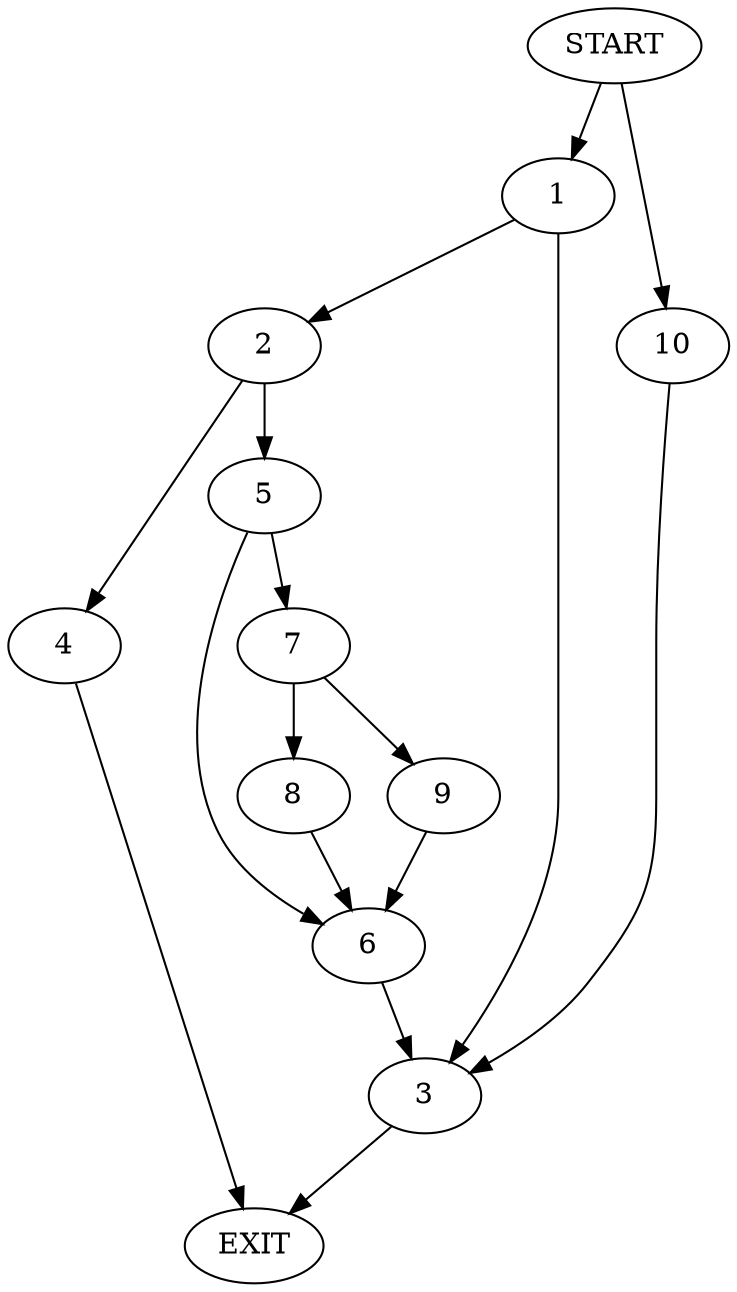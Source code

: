 digraph {
0 [label="START"]
11 [label="EXIT"]
0 -> 1
1 -> 2
1 -> 3
2 -> 4
2 -> 5
3 -> 11
5 -> 6
5 -> 7
4 -> 11
6 -> 3
7 -> 8
7 -> 9
8 -> 6
9 -> 6
0 -> 10
10 -> 3
}
